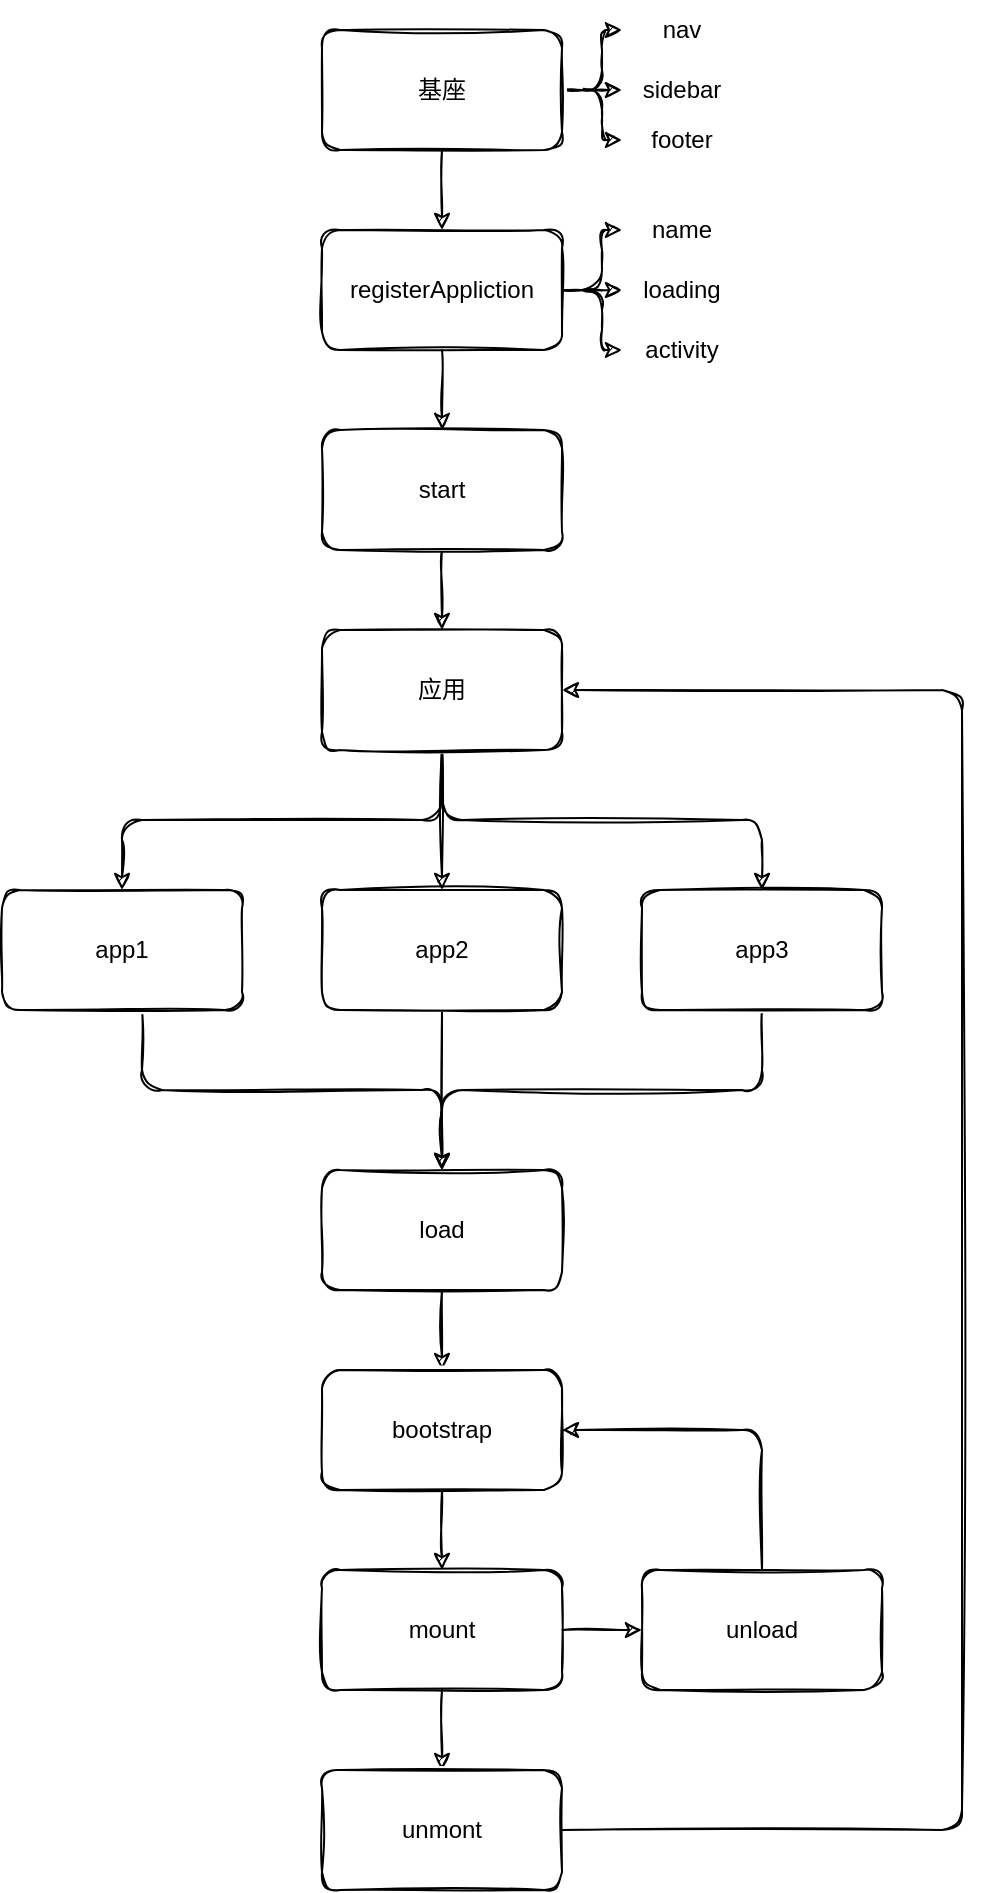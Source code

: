 <mxfile version="15.7.3" type="device"><diagram id="oXYDxKkdANeah-W398ed" name="第 1 页"><mxGraphModel dx="652" dy="484" grid="1" gridSize="10" guides="1" tooltips="1" connect="1" arrows="1" fold="1" page="1" pageScale="1" pageWidth="827" pageHeight="1169" math="0" shadow="0"><root><mxCell id="0"/><mxCell id="1" parent="0"/><mxCell id="lq6kgknvQKV6Y8RJwXIq-8" style="edgeStyle=orthogonalEdgeStyle;orthogonalLoop=1;jettySize=auto;html=1;exitX=0.5;exitY=1;exitDx=0;exitDy=0;entryX=0.5;entryY=0;entryDx=0;entryDy=0;sketch=1;" edge="1" parent="1" source="_tmHiegK8uLLgagcSF75-1" target="lq6kgknvQKV6Y8RJwXIq-6"><mxGeometry relative="1" as="geometry"/></mxCell><mxCell id="lq6kgknvQKV6Y8RJwXIq-31" style="edgeStyle=orthogonalEdgeStyle;rounded=1;sketch=1;orthogonalLoop=1;jettySize=auto;html=1;exitX=1;exitY=0.5;exitDx=0;exitDy=0;entryX=0;entryY=0.5;entryDx=0;entryDy=0;" edge="1" parent="1" source="_tmHiegK8uLLgagcSF75-1" target="lq6kgknvQKV6Y8RJwXIq-28"><mxGeometry relative="1" as="geometry"/></mxCell><mxCell id="lq6kgknvQKV6Y8RJwXIq-32" style="edgeStyle=orthogonalEdgeStyle;rounded=1;sketch=1;orthogonalLoop=1;jettySize=auto;html=1;exitX=1;exitY=0.5;exitDx=0;exitDy=0;" edge="1" parent="1" source="_tmHiegK8uLLgagcSF75-1" target="lq6kgknvQKV6Y8RJwXIq-29"><mxGeometry relative="1" as="geometry"/></mxCell><mxCell id="lq6kgknvQKV6Y8RJwXIq-33" style="edgeStyle=orthogonalEdgeStyle;rounded=1;sketch=1;orthogonalLoop=1;jettySize=auto;html=1;exitX=1;exitY=0.5;exitDx=0;exitDy=0;" edge="1" parent="1" source="_tmHiegK8uLLgagcSF75-1" target="lq6kgknvQKV6Y8RJwXIq-30"><mxGeometry relative="1" as="geometry"/></mxCell><mxCell id="_tmHiegK8uLLgagcSF75-1" value="基座" style="whiteSpace=wrap;html=1;rounded=1;sketch=1;" parent="1" vertex="1"><mxGeometry x="250" y="90" width="120" height="60" as="geometry"/></mxCell><mxCell id="_tmHiegK8uLLgagcSF75-24" value="" style="edgeStyle=orthogonalEdgeStyle;orthogonalLoop=1;jettySize=auto;html=1;sketch=1;" parent="1" source="_tmHiegK8uLLgagcSF75-2" target="_tmHiegK8uLLgagcSF75-23" edge="1"><mxGeometry relative="1" as="geometry"><Array as="points"><mxPoint x="160" y="620"/><mxPoint x="310" y="620"/></Array></mxGeometry></mxCell><mxCell id="_tmHiegK8uLLgagcSF75-2" value="app1" style="whiteSpace=wrap;html=1;rounded=1;sketch=1;" parent="1" vertex="1"><mxGeometry x="90" y="520" width="120" height="60" as="geometry"/></mxCell><mxCell id="_tmHiegK8uLLgagcSF75-36" style="edgeStyle=orthogonalEdgeStyle;orthogonalLoop=1;jettySize=auto;html=1;exitX=0.5;exitY=1;exitDx=0;exitDy=0;entryX=0.5;entryY=0;entryDx=0;entryDy=0;sketch=1;" parent="1" source="_tmHiegK8uLLgagcSF75-4" target="_tmHiegK8uLLgagcSF75-23" edge="1"><mxGeometry relative="1" as="geometry"/></mxCell><mxCell id="_tmHiegK8uLLgagcSF75-4" value="app2" style="whiteSpace=wrap;html=1;rounded=1;sketch=1;" parent="1" vertex="1"><mxGeometry x="250" y="520" width="120" height="60" as="geometry"/></mxCell><mxCell id="lq6kgknvQKV6Y8RJwXIq-23" style="edgeStyle=orthogonalEdgeStyle;rounded=1;sketch=1;orthogonalLoop=1;jettySize=auto;html=1;exitX=0.5;exitY=1;exitDx=0;exitDy=0;entryX=0.5;entryY=0;entryDx=0;entryDy=0;" edge="1" parent="1" source="_tmHiegK8uLLgagcSF75-19" target="lq6kgknvQKV6Y8RJwXIq-22"><mxGeometry relative="1" as="geometry"/></mxCell><mxCell id="_tmHiegK8uLLgagcSF75-19" value="start" style="whiteSpace=wrap;html=1;rounded=1;sketch=1;" parent="1" vertex="1"><mxGeometry x="250" y="290" width="120" height="60" as="geometry"/></mxCell><mxCell id="_tmHiegK8uLLgagcSF75-37" style="edgeStyle=orthogonalEdgeStyle;orthogonalLoop=1;jettySize=auto;html=1;exitX=0.5;exitY=1;exitDx=0;exitDy=0;entryX=0.5;entryY=0;entryDx=0;entryDy=0;sketch=1;" parent="1" source="_tmHiegK8uLLgagcSF75-21" target="_tmHiegK8uLLgagcSF75-23" edge="1"><mxGeometry relative="1" as="geometry"><mxPoint x="160.0" y="620" as="targetPoint"/></mxGeometry></mxCell><mxCell id="_tmHiegK8uLLgagcSF75-21" value="app3" style="whiteSpace=wrap;html=1;rounded=1;sketch=1;" parent="1" vertex="1"><mxGeometry x="410" y="520" width="120" height="60" as="geometry"/></mxCell><mxCell id="_tmHiegK8uLLgagcSF75-26" value="" style="edgeStyle=orthogonalEdgeStyle;orthogonalLoop=1;jettySize=auto;html=1;sketch=1;" parent="1" source="_tmHiegK8uLLgagcSF75-23" target="_tmHiegK8uLLgagcSF75-25" edge="1"><mxGeometry relative="1" as="geometry"/></mxCell><mxCell id="_tmHiegK8uLLgagcSF75-23" value="load" style="whiteSpace=wrap;html=1;rounded=1;sketch=1;" parent="1" vertex="1"><mxGeometry x="250" y="660" width="120" height="60" as="geometry"/></mxCell><mxCell id="_tmHiegK8uLLgagcSF75-28" style="edgeStyle=orthogonalEdgeStyle;orthogonalLoop=1;jettySize=auto;html=1;exitX=0.5;exitY=1;exitDx=0;exitDy=0;entryX=0.5;entryY=0;entryDx=0;entryDy=0;sketch=1;" parent="1" source="_tmHiegK8uLLgagcSF75-25" target="_tmHiegK8uLLgagcSF75-27" edge="1"><mxGeometry relative="1" as="geometry"/></mxCell><mxCell id="_tmHiegK8uLLgagcSF75-25" value="bootstrap" style="whiteSpace=wrap;html=1;rounded=1;sketch=1;" parent="1" vertex="1"><mxGeometry x="250" y="760" width="120" height="60" as="geometry"/></mxCell><mxCell id="_tmHiegK8uLLgagcSF75-30" value="" style="edgeStyle=orthogonalEdgeStyle;orthogonalLoop=1;jettySize=auto;html=1;sketch=1;" parent="1" source="_tmHiegK8uLLgagcSF75-27" target="_tmHiegK8uLLgagcSF75-29" edge="1"><mxGeometry relative="1" as="geometry"/></mxCell><mxCell id="_tmHiegK8uLLgagcSF75-32" value="" style="edgeStyle=orthogonalEdgeStyle;orthogonalLoop=1;jettySize=auto;html=1;sketch=1;" parent="1" source="_tmHiegK8uLLgagcSF75-27" target="_tmHiegK8uLLgagcSF75-31" edge="1"><mxGeometry relative="1" as="geometry"/></mxCell><mxCell id="_tmHiegK8uLLgagcSF75-27" value="mount" style="whiteSpace=wrap;html=1;rounded=1;sketch=1;" parent="1" vertex="1"><mxGeometry x="250" y="860" width="120" height="60" as="geometry"/></mxCell><mxCell id="lq6kgknvQKV6Y8RJwXIq-27" style="edgeStyle=orthogonalEdgeStyle;rounded=1;sketch=1;orthogonalLoop=1;jettySize=auto;html=1;exitX=1;exitY=0.5;exitDx=0;exitDy=0;entryX=1;entryY=0.5;entryDx=0;entryDy=0;" edge="1" parent="1" source="_tmHiegK8uLLgagcSF75-29" target="lq6kgknvQKV6Y8RJwXIq-22"><mxGeometry relative="1" as="geometry"><Array as="points"><mxPoint x="570" y="990"/><mxPoint x="570" y="420"/></Array></mxGeometry></mxCell><mxCell id="_tmHiegK8uLLgagcSF75-29" value="unmont" style="whiteSpace=wrap;html=1;rounded=1;sketch=1;" parent="1" vertex="1"><mxGeometry x="250" y="960" width="120" height="60" as="geometry"/></mxCell><mxCell id="_tmHiegK8uLLgagcSF75-33" style="edgeStyle=orthogonalEdgeStyle;orthogonalLoop=1;jettySize=auto;html=1;exitX=0.5;exitY=0;exitDx=0;exitDy=0;entryX=1;entryY=0.5;entryDx=0;entryDy=0;sketch=1;" parent="1" source="_tmHiegK8uLLgagcSF75-31" target="_tmHiegK8uLLgagcSF75-25" edge="1"><mxGeometry relative="1" as="geometry"/></mxCell><mxCell id="_tmHiegK8uLLgagcSF75-31" value="unload" style="whiteSpace=wrap;html=1;rounded=1;sketch=1;" parent="1" vertex="1"><mxGeometry x="410" y="860" width="120" height="60" as="geometry"/></mxCell><mxCell id="lq6kgknvQKV6Y8RJwXIq-9" style="edgeStyle=orthogonalEdgeStyle;orthogonalLoop=1;jettySize=auto;html=1;exitX=0.5;exitY=1;exitDx=0;exitDy=0;entryX=0.5;entryY=0;entryDx=0;entryDy=0;sketch=1;" edge="1" parent="1" source="lq6kgknvQKV6Y8RJwXIq-6" target="_tmHiegK8uLLgagcSF75-19"><mxGeometry relative="1" as="geometry"/></mxCell><mxCell id="lq6kgknvQKV6Y8RJwXIq-19" style="edgeStyle=orthogonalEdgeStyle;orthogonalLoop=1;jettySize=auto;html=1;exitX=1;exitY=0.5;exitDx=0;exitDy=0;entryX=0;entryY=0.5;entryDx=0;entryDy=0;sketch=1;" edge="1" parent="1" source="lq6kgknvQKV6Y8RJwXIq-6" target="lq6kgknvQKV6Y8RJwXIq-16"><mxGeometry relative="1" as="geometry"/></mxCell><mxCell id="lq6kgknvQKV6Y8RJwXIq-20" style="edgeStyle=orthogonalEdgeStyle;orthogonalLoop=1;jettySize=auto;html=1;exitX=1;exitY=0.5;exitDx=0;exitDy=0;sketch=1;" edge="1" parent="1" source="lq6kgknvQKV6Y8RJwXIq-6" target="lq6kgknvQKV6Y8RJwXIq-17"><mxGeometry relative="1" as="geometry"/></mxCell><mxCell id="lq6kgknvQKV6Y8RJwXIq-21" style="edgeStyle=orthogonalEdgeStyle;orthogonalLoop=1;jettySize=auto;html=1;exitX=1;exitY=0.5;exitDx=0;exitDy=0;entryX=0;entryY=0.5;entryDx=0;entryDy=0;sketch=1;" edge="1" parent="1" source="lq6kgknvQKV6Y8RJwXIq-6" target="lq6kgknvQKV6Y8RJwXIq-18"><mxGeometry relative="1" as="geometry"/></mxCell><mxCell id="lq6kgknvQKV6Y8RJwXIq-6" value="registerAppliction" style="whiteSpace=wrap;html=1;rounded=1;sketch=1;" vertex="1" parent="1"><mxGeometry x="250" y="190" width="120" height="60" as="geometry"/></mxCell><mxCell id="lq6kgknvQKV6Y8RJwXIq-16" value="name" style="text;html=1;strokeColor=none;fillColor=none;align=center;verticalAlign=middle;whiteSpace=wrap;rounded=1;sketch=1;" vertex="1" parent="1"><mxGeometry x="400" y="175" width="60" height="30" as="geometry"/></mxCell><mxCell id="lq6kgknvQKV6Y8RJwXIq-17" value="loading" style="text;html=1;strokeColor=none;fillColor=none;align=center;verticalAlign=middle;whiteSpace=wrap;rounded=1;sketch=1;" vertex="1" parent="1"><mxGeometry x="400" y="205" width="60" height="30" as="geometry"/></mxCell><mxCell id="lq6kgknvQKV6Y8RJwXIq-18" value="activity" style="text;html=1;strokeColor=none;fillColor=none;align=center;verticalAlign=middle;whiteSpace=wrap;rounded=1;sketch=1;" vertex="1" parent="1"><mxGeometry x="400" y="235" width="60" height="30" as="geometry"/></mxCell><mxCell id="lq6kgknvQKV6Y8RJwXIq-24" style="edgeStyle=orthogonalEdgeStyle;rounded=1;sketch=1;orthogonalLoop=1;jettySize=auto;html=1;exitX=0.5;exitY=1;exitDx=0;exitDy=0;entryX=0.5;entryY=0;entryDx=0;entryDy=0;" edge="1" parent="1" source="lq6kgknvQKV6Y8RJwXIq-22" target="_tmHiegK8uLLgagcSF75-2"><mxGeometry relative="1" as="geometry"/></mxCell><mxCell id="lq6kgknvQKV6Y8RJwXIq-25" style="edgeStyle=orthogonalEdgeStyle;rounded=1;sketch=1;orthogonalLoop=1;jettySize=auto;html=1;exitX=0.5;exitY=1;exitDx=0;exitDy=0;" edge="1" parent="1" source="lq6kgknvQKV6Y8RJwXIq-22" target="_tmHiegK8uLLgagcSF75-21"><mxGeometry relative="1" as="geometry"/></mxCell><mxCell id="lq6kgknvQKV6Y8RJwXIq-26" style="edgeStyle=orthogonalEdgeStyle;rounded=1;sketch=1;orthogonalLoop=1;jettySize=auto;html=1;exitX=0.5;exitY=1;exitDx=0;exitDy=0;entryX=0.5;entryY=0;entryDx=0;entryDy=0;" edge="1" parent="1" source="lq6kgknvQKV6Y8RJwXIq-22" target="_tmHiegK8uLLgagcSF75-4"><mxGeometry relative="1" as="geometry"/></mxCell><mxCell id="lq6kgknvQKV6Y8RJwXIq-22" value="应用" style="whiteSpace=wrap;html=1;rounded=1;sketch=1;" vertex="1" parent="1"><mxGeometry x="250" y="390" width="120" height="60" as="geometry"/></mxCell><mxCell id="lq6kgknvQKV6Y8RJwXIq-28" value="nav" style="text;html=1;strokeColor=none;fillColor=none;align=center;verticalAlign=middle;whiteSpace=wrap;rounded=1;sketch=1;" vertex="1" parent="1"><mxGeometry x="400" y="75" width="60" height="30" as="geometry"/></mxCell><mxCell id="lq6kgknvQKV6Y8RJwXIq-29" value="sidebar" style="text;html=1;strokeColor=none;fillColor=none;align=center;verticalAlign=middle;whiteSpace=wrap;rounded=1;sketch=1;" vertex="1" parent="1"><mxGeometry x="400" y="105" width="60" height="30" as="geometry"/></mxCell><mxCell id="lq6kgknvQKV6Y8RJwXIq-30" value="footer" style="text;html=1;strokeColor=none;fillColor=none;align=center;verticalAlign=middle;whiteSpace=wrap;rounded=1;sketch=1;" vertex="1" parent="1"><mxGeometry x="400" y="130" width="60" height="30" as="geometry"/></mxCell></root></mxGraphModel></diagram></mxfile>